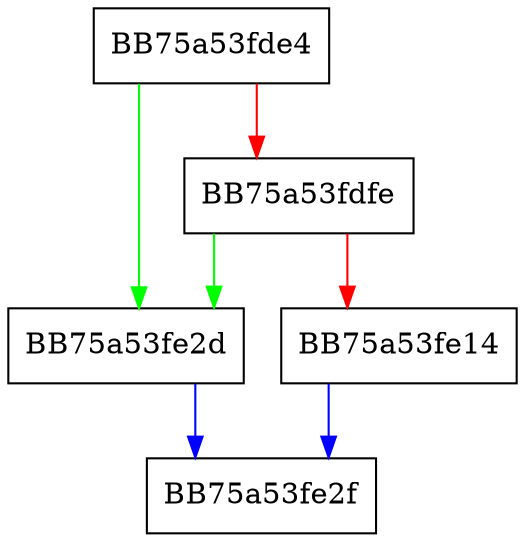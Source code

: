 digraph Hook_Rpf_SSFFindClose {
  node [shape="box"];
  graph [splines=ortho];
  BB75a53fde4 -> BB75a53fe2d [color="green"];
  BB75a53fde4 -> BB75a53fdfe [color="red"];
  BB75a53fdfe -> BB75a53fe2d [color="green"];
  BB75a53fdfe -> BB75a53fe14 [color="red"];
  BB75a53fe14 -> BB75a53fe2f [color="blue"];
  BB75a53fe2d -> BB75a53fe2f [color="blue"];
}